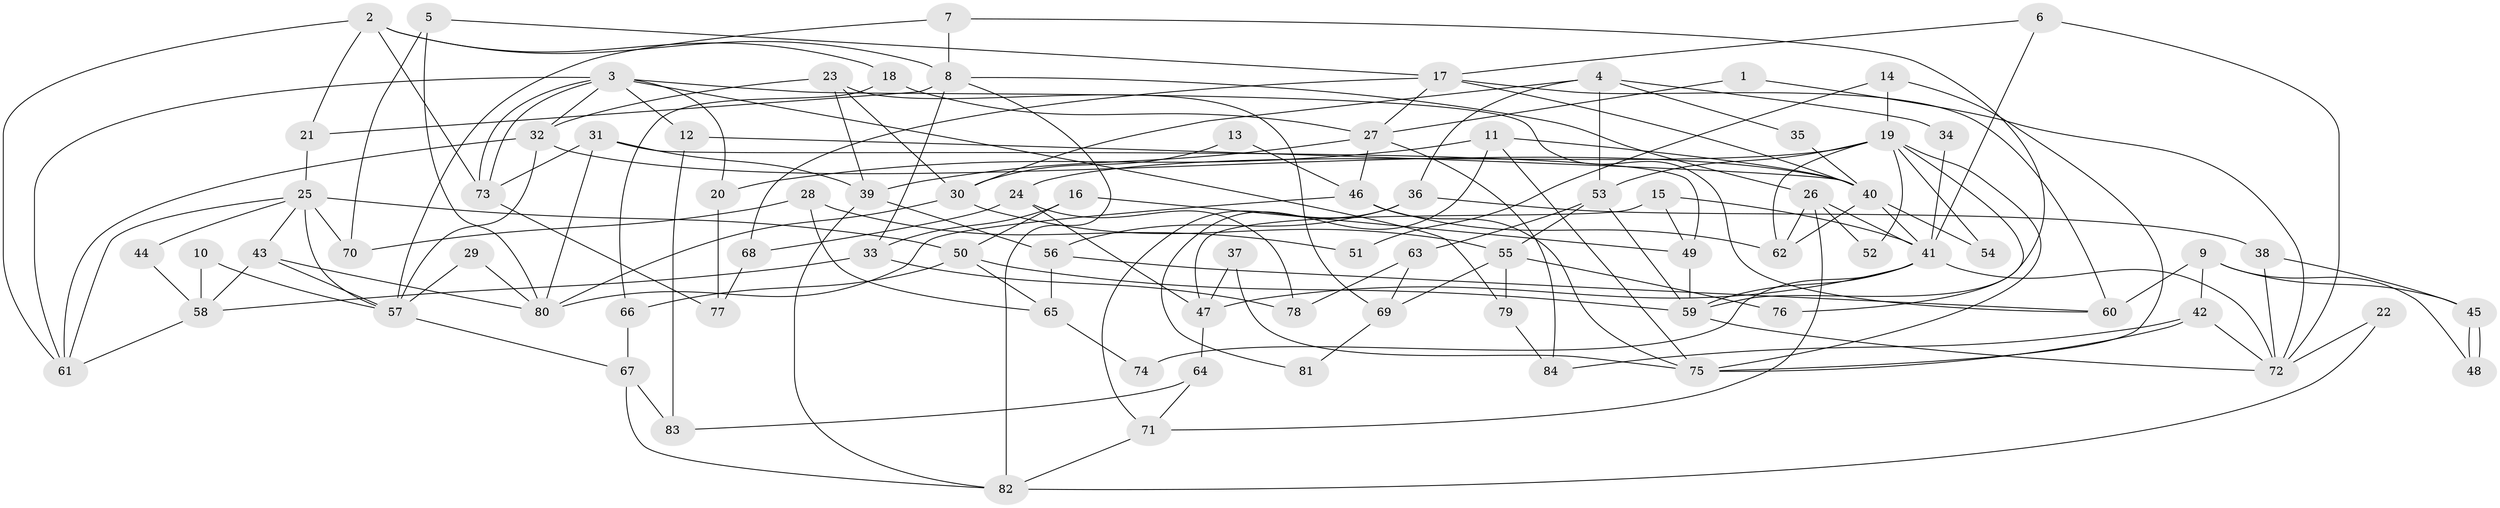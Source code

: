 // Generated by graph-tools (version 1.1) at 2025/26/03/09/25 03:26:20]
// undirected, 84 vertices, 168 edges
graph export_dot {
graph [start="1"]
  node [color=gray90,style=filled];
  1;
  2;
  3;
  4;
  5;
  6;
  7;
  8;
  9;
  10;
  11;
  12;
  13;
  14;
  15;
  16;
  17;
  18;
  19;
  20;
  21;
  22;
  23;
  24;
  25;
  26;
  27;
  28;
  29;
  30;
  31;
  32;
  33;
  34;
  35;
  36;
  37;
  38;
  39;
  40;
  41;
  42;
  43;
  44;
  45;
  46;
  47;
  48;
  49;
  50;
  51;
  52;
  53;
  54;
  55;
  56;
  57;
  58;
  59;
  60;
  61;
  62;
  63;
  64;
  65;
  66;
  67;
  68;
  69;
  70;
  71;
  72;
  73;
  74;
  75;
  76;
  77;
  78;
  79;
  80;
  81;
  82;
  83;
  84;
  1 -- 72;
  1 -- 27;
  2 -- 61;
  2 -- 21;
  2 -- 8;
  2 -- 18;
  2 -- 73;
  3 -- 61;
  3 -- 73;
  3 -- 73;
  3 -- 12;
  3 -- 20;
  3 -- 32;
  3 -- 60;
  3 -- 79;
  4 -- 53;
  4 -- 36;
  4 -- 30;
  4 -- 34;
  4 -- 35;
  5 -- 17;
  5 -- 80;
  5 -- 70;
  6 -- 72;
  6 -- 17;
  6 -- 41;
  7 -- 8;
  7 -- 57;
  7 -- 59;
  8 -- 26;
  8 -- 21;
  8 -- 33;
  8 -- 82;
  9 -- 60;
  9 -- 45;
  9 -- 42;
  9 -- 48;
  10 -- 58;
  10 -- 57;
  11 -- 40;
  11 -- 20;
  11 -- 75;
  11 -- 81;
  12 -- 40;
  12 -- 83;
  13 -- 30;
  13 -- 46;
  14 -- 19;
  14 -- 75;
  14 -- 51;
  15 -- 49;
  15 -- 47;
  15 -- 41;
  16 -- 50;
  16 -- 49;
  16 -- 33;
  17 -- 40;
  17 -- 27;
  17 -- 60;
  17 -- 68;
  18 -- 27;
  18 -- 66;
  19 -- 75;
  19 -- 53;
  19 -- 24;
  19 -- 52;
  19 -- 54;
  19 -- 62;
  19 -- 76;
  20 -- 77;
  21 -- 25;
  22 -- 82;
  22 -- 72;
  23 -- 30;
  23 -- 39;
  23 -- 32;
  23 -- 69;
  24 -- 47;
  24 -- 68;
  24 -- 78;
  25 -- 57;
  25 -- 61;
  25 -- 43;
  25 -- 44;
  25 -- 50;
  25 -- 70;
  26 -- 41;
  26 -- 62;
  26 -- 52;
  26 -- 71;
  27 -- 39;
  27 -- 46;
  27 -- 84;
  28 -- 70;
  28 -- 65;
  28 -- 51;
  29 -- 80;
  29 -- 57;
  30 -- 55;
  30 -- 80;
  31 -- 73;
  31 -- 80;
  31 -- 39;
  31 -- 49;
  32 -- 40;
  32 -- 57;
  32 -- 61;
  33 -- 58;
  33 -- 78;
  34 -- 41;
  35 -- 40;
  36 -- 71;
  36 -- 56;
  36 -- 38;
  37 -- 47;
  37 -- 75;
  38 -- 72;
  38 -- 45;
  39 -- 82;
  39 -- 56;
  40 -- 41;
  40 -- 54;
  40 -- 62;
  41 -- 47;
  41 -- 59;
  41 -- 72;
  41 -- 74;
  42 -- 72;
  42 -- 75;
  42 -- 84;
  43 -- 80;
  43 -- 57;
  43 -- 58;
  44 -- 58;
  45 -- 48;
  45 -- 48;
  46 -- 62;
  46 -- 75;
  46 -- 80;
  47 -- 64;
  49 -- 59;
  50 -- 59;
  50 -- 65;
  50 -- 66;
  53 -- 55;
  53 -- 59;
  53 -- 63;
  55 -- 79;
  55 -- 69;
  55 -- 76;
  56 -- 60;
  56 -- 65;
  57 -- 67;
  58 -- 61;
  59 -- 72;
  63 -- 78;
  63 -- 69;
  64 -- 83;
  64 -- 71;
  65 -- 74;
  66 -- 67;
  67 -- 82;
  67 -- 83;
  68 -- 77;
  69 -- 81;
  71 -- 82;
  73 -- 77;
  79 -- 84;
}
